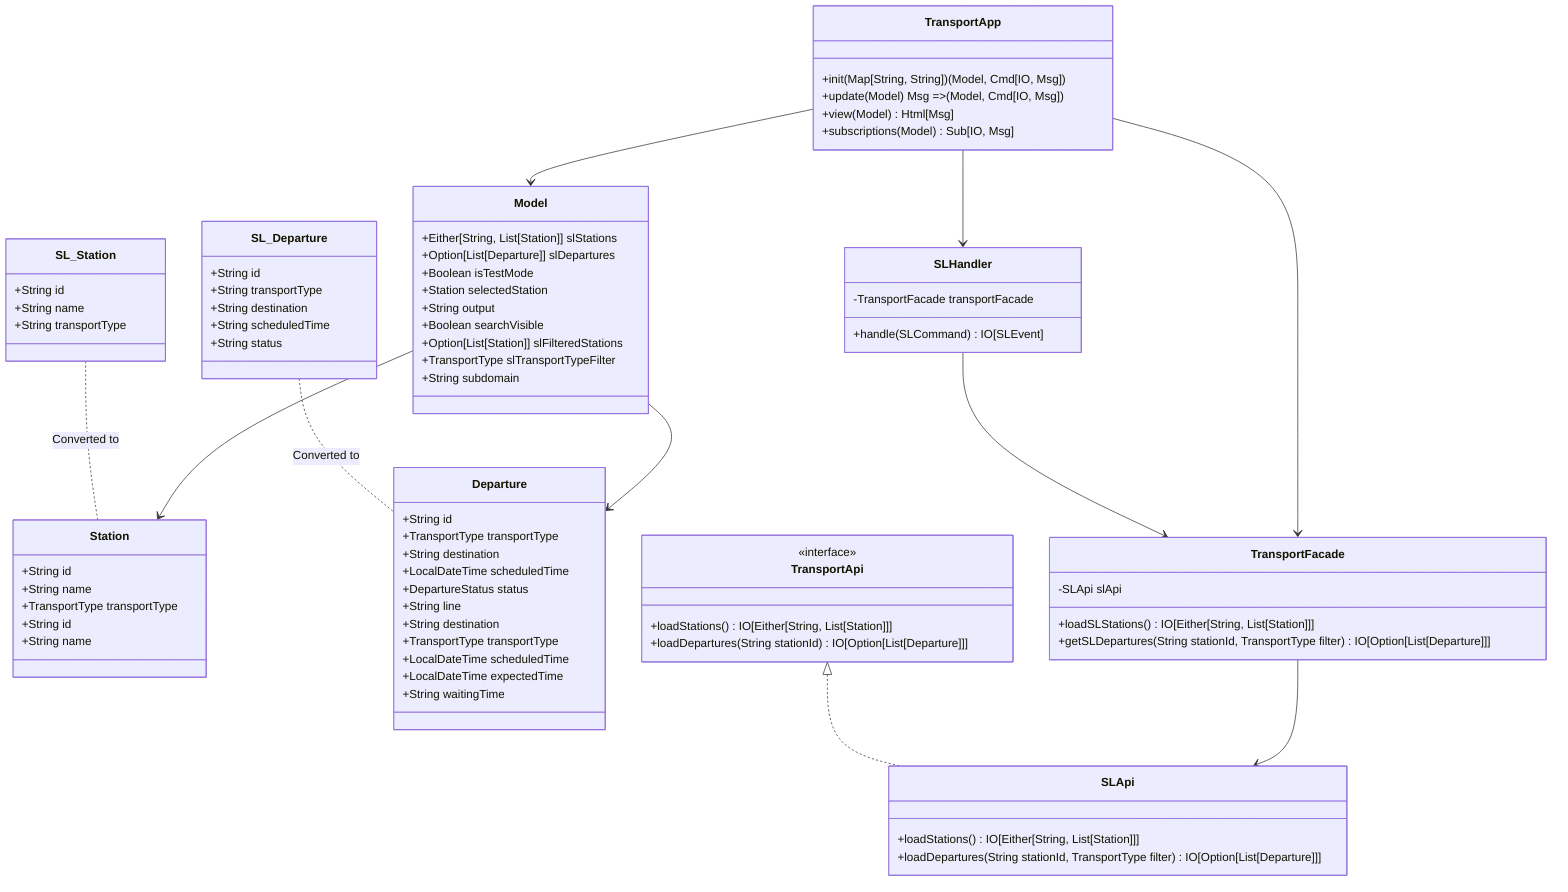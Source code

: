 classDiagram
    class SL_Station {
        +String id
        +String name
        +String transportType
    }
    class SL_Departure {
        +String id
        +String transportType
        +String destination
        +String scheduledTime
        +String status
    }


    class Station {
        +String id
        +String name
        +TransportType transportType
    }
    class Departure {
        +String id
        +TransportType transportType
        +String destination
        +LocalDateTime scheduledTime
        +DepartureStatus status
    }


    SL_Station .. Station : Converted to
    SL_Departure .. Departure : Converted to



class Station {
+String id
+String name
}

class Departure {
+String line
+String destination
+TransportType transportType
+LocalDateTime scheduledTime
+LocalDateTime expectedTime
+String waitingTime
}

class Model {
+Either[String, List[Station]] slStations
+Option[List[Departure]] slDepartures
+Boolean isTestMode
+Station selectedStation
+String output
+Boolean searchVisible
+Option[List[Station]] slFilteredStations
+TransportType slTransportTypeFilter
+String subdomain
}




class TransportApi {
<<interface>>
+loadStations() IO[Either[String, List[Station]]]
+loadDepartures(String stationId) IO[Option[List[Departure]]]
}

class SLApi {
+loadStations() IO[Either[String, List[Station]]]
+loadDepartures(String stationId, TransportType filter) IO[Option[List[Departure]]]
}

class TransportFacade {
-SLApi slApi
+loadSLStations() IO[Either[String, List[Station]]]
+getSLDepartures(String stationId, TransportType filter) IO[Option[List[Departure]]]
}

class SLHandler {
-TransportFacade transportFacade
+handle(SLCommand) IO[SLEvent]
}

class TransportApp {
+init(Map[String, String]) (Model, Cmd[IO, Msg])
+update(Model) Msg => (Model, Cmd[IO, Msg])
+view(Model) Html[Msg]
+subscriptions(Model) Sub[IO, Msg]
}


TransportApi <|.. SLApi
TransportFacade --> SLApi
SLHandler --> TransportFacade
TransportApp --> SLHandler
TransportApp --> Model
TransportApp --> TransportFacade
Model --> Station
Model --> Departure
